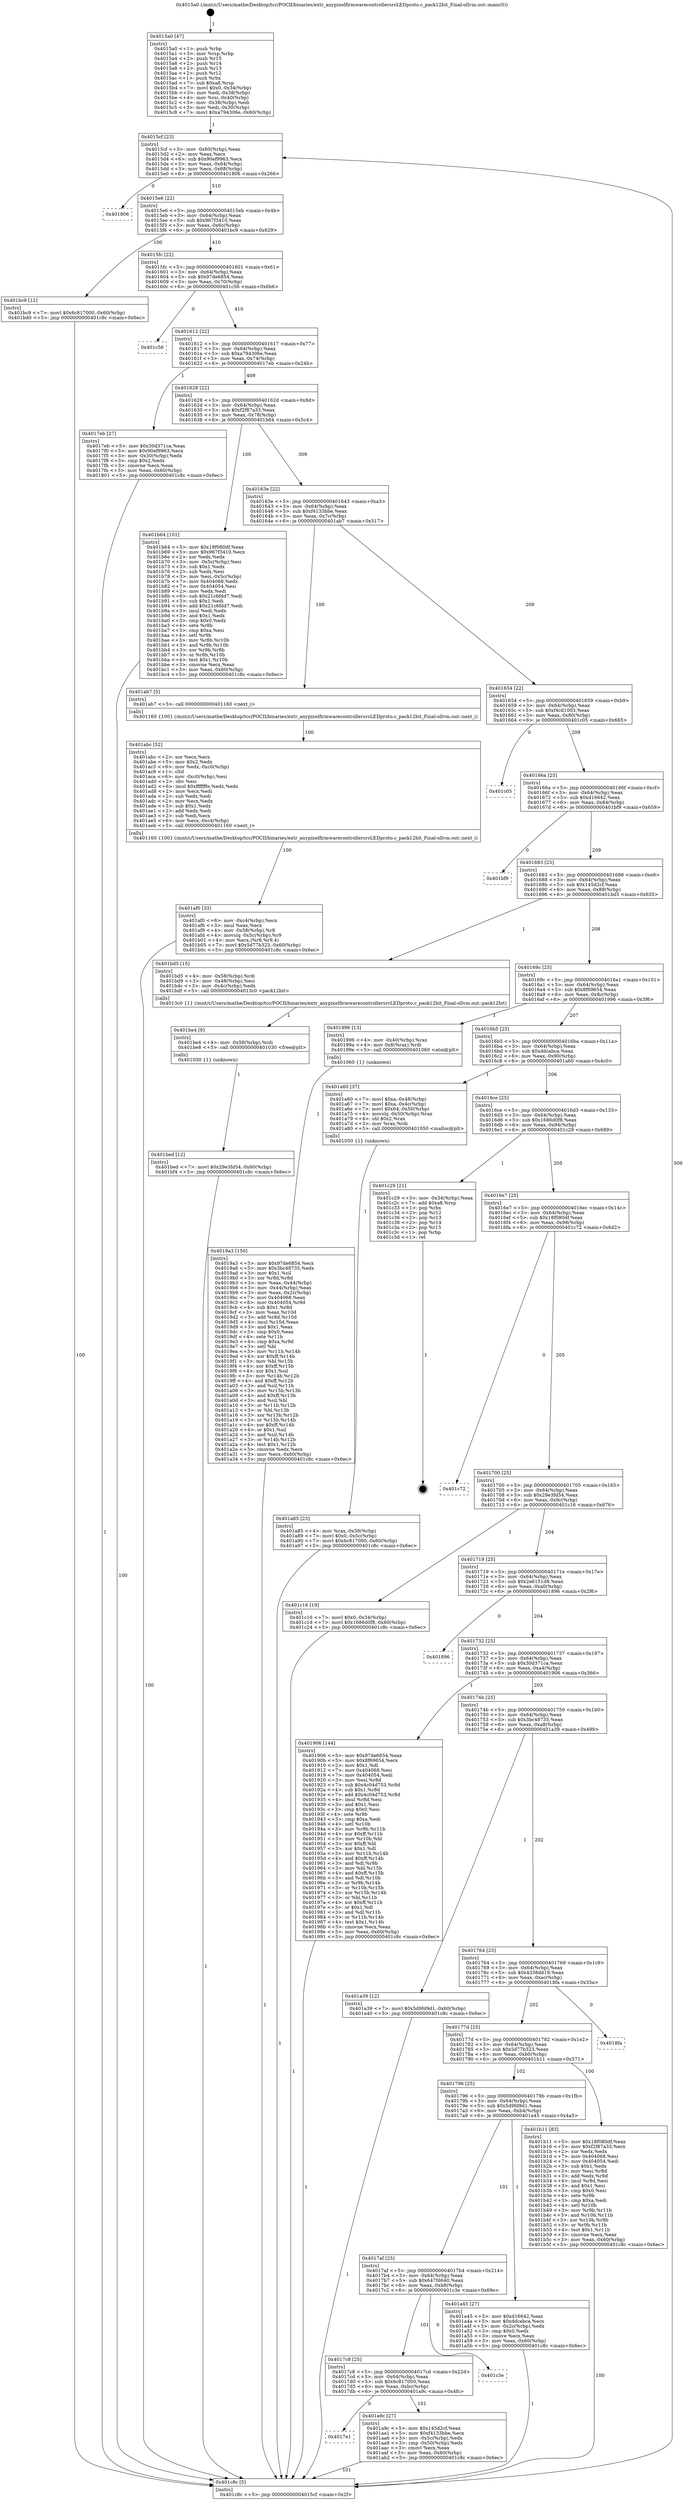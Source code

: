 digraph "0x4015a0" {
  label = "0x4015a0 (/mnt/c/Users/mathe/Desktop/tcc/POCII/binaries/extr_anypixelfirmwarecontrollersrcLEDproto.c_pack12bit_Final-ollvm.out::main(0))"
  labelloc = "t"
  node[shape=record]

  Entry [label="",width=0.3,height=0.3,shape=circle,fillcolor=black,style=filled]
  "0x4015cf" [label="{
     0x4015cf [23]\l
     | [instrs]\l
     &nbsp;&nbsp;0x4015cf \<+3\>: mov -0x60(%rbp),%eax\l
     &nbsp;&nbsp;0x4015d2 \<+2\>: mov %eax,%ecx\l
     &nbsp;&nbsp;0x4015d4 \<+6\>: sub $0x90ef9963,%ecx\l
     &nbsp;&nbsp;0x4015da \<+3\>: mov %eax,-0x64(%rbp)\l
     &nbsp;&nbsp;0x4015dd \<+3\>: mov %ecx,-0x68(%rbp)\l
     &nbsp;&nbsp;0x4015e0 \<+6\>: je 0000000000401806 \<main+0x266\>\l
  }"]
  "0x401806" [label="{
     0x401806\l
  }", style=dashed]
  "0x4015e6" [label="{
     0x4015e6 [22]\l
     | [instrs]\l
     &nbsp;&nbsp;0x4015e6 \<+5\>: jmp 00000000004015eb \<main+0x4b\>\l
     &nbsp;&nbsp;0x4015eb \<+3\>: mov -0x64(%rbp),%eax\l
     &nbsp;&nbsp;0x4015ee \<+5\>: sub $0x967f3410,%eax\l
     &nbsp;&nbsp;0x4015f3 \<+3\>: mov %eax,-0x6c(%rbp)\l
     &nbsp;&nbsp;0x4015f6 \<+6\>: je 0000000000401bc9 \<main+0x629\>\l
  }"]
  Exit [label="",width=0.3,height=0.3,shape=circle,fillcolor=black,style=filled,peripheries=2]
  "0x401bc9" [label="{
     0x401bc9 [12]\l
     | [instrs]\l
     &nbsp;&nbsp;0x401bc9 \<+7\>: movl $0x6c817000,-0x60(%rbp)\l
     &nbsp;&nbsp;0x401bd0 \<+5\>: jmp 0000000000401c8c \<main+0x6ec\>\l
  }"]
  "0x4015fc" [label="{
     0x4015fc [22]\l
     | [instrs]\l
     &nbsp;&nbsp;0x4015fc \<+5\>: jmp 0000000000401601 \<main+0x61\>\l
     &nbsp;&nbsp;0x401601 \<+3\>: mov -0x64(%rbp),%eax\l
     &nbsp;&nbsp;0x401604 \<+5\>: sub $0x97de6854,%eax\l
     &nbsp;&nbsp;0x401609 \<+3\>: mov %eax,-0x70(%rbp)\l
     &nbsp;&nbsp;0x40160c \<+6\>: je 0000000000401c56 \<main+0x6b6\>\l
  }"]
  "0x401bed" [label="{
     0x401bed [12]\l
     | [instrs]\l
     &nbsp;&nbsp;0x401bed \<+7\>: movl $0x29e3fd54,-0x60(%rbp)\l
     &nbsp;&nbsp;0x401bf4 \<+5\>: jmp 0000000000401c8c \<main+0x6ec\>\l
  }"]
  "0x401c56" [label="{
     0x401c56\l
  }", style=dashed]
  "0x401612" [label="{
     0x401612 [22]\l
     | [instrs]\l
     &nbsp;&nbsp;0x401612 \<+5\>: jmp 0000000000401617 \<main+0x77\>\l
     &nbsp;&nbsp;0x401617 \<+3\>: mov -0x64(%rbp),%eax\l
     &nbsp;&nbsp;0x40161a \<+5\>: sub $0xa794306e,%eax\l
     &nbsp;&nbsp;0x40161f \<+3\>: mov %eax,-0x74(%rbp)\l
     &nbsp;&nbsp;0x401622 \<+6\>: je 00000000004017eb \<main+0x24b\>\l
  }"]
  "0x401be4" [label="{
     0x401be4 [9]\l
     | [instrs]\l
     &nbsp;&nbsp;0x401be4 \<+4\>: mov -0x58(%rbp),%rdi\l
     &nbsp;&nbsp;0x401be8 \<+5\>: call 0000000000401030 \<free@plt\>\l
     | [calls]\l
     &nbsp;&nbsp;0x401030 \{1\} (unknown)\l
  }"]
  "0x4017eb" [label="{
     0x4017eb [27]\l
     | [instrs]\l
     &nbsp;&nbsp;0x4017eb \<+5\>: mov $0x30d371ca,%eax\l
     &nbsp;&nbsp;0x4017f0 \<+5\>: mov $0x90ef9963,%ecx\l
     &nbsp;&nbsp;0x4017f5 \<+3\>: mov -0x30(%rbp),%edx\l
     &nbsp;&nbsp;0x4017f8 \<+3\>: cmp $0x2,%edx\l
     &nbsp;&nbsp;0x4017fb \<+3\>: cmovne %ecx,%eax\l
     &nbsp;&nbsp;0x4017fe \<+3\>: mov %eax,-0x60(%rbp)\l
     &nbsp;&nbsp;0x401801 \<+5\>: jmp 0000000000401c8c \<main+0x6ec\>\l
  }"]
  "0x401628" [label="{
     0x401628 [22]\l
     | [instrs]\l
     &nbsp;&nbsp;0x401628 \<+5\>: jmp 000000000040162d \<main+0x8d\>\l
     &nbsp;&nbsp;0x40162d \<+3\>: mov -0x64(%rbp),%eax\l
     &nbsp;&nbsp;0x401630 \<+5\>: sub $0xf2f87a33,%eax\l
     &nbsp;&nbsp;0x401635 \<+3\>: mov %eax,-0x78(%rbp)\l
     &nbsp;&nbsp;0x401638 \<+6\>: je 0000000000401b64 \<main+0x5c4\>\l
  }"]
  "0x401c8c" [label="{
     0x401c8c [5]\l
     | [instrs]\l
     &nbsp;&nbsp;0x401c8c \<+5\>: jmp 00000000004015cf \<main+0x2f\>\l
  }"]
  "0x4015a0" [label="{
     0x4015a0 [47]\l
     | [instrs]\l
     &nbsp;&nbsp;0x4015a0 \<+1\>: push %rbp\l
     &nbsp;&nbsp;0x4015a1 \<+3\>: mov %rsp,%rbp\l
     &nbsp;&nbsp;0x4015a4 \<+2\>: push %r15\l
     &nbsp;&nbsp;0x4015a6 \<+2\>: push %r14\l
     &nbsp;&nbsp;0x4015a8 \<+2\>: push %r13\l
     &nbsp;&nbsp;0x4015aa \<+2\>: push %r12\l
     &nbsp;&nbsp;0x4015ac \<+1\>: push %rbx\l
     &nbsp;&nbsp;0x4015ad \<+7\>: sub $0xa8,%rsp\l
     &nbsp;&nbsp;0x4015b4 \<+7\>: movl $0x0,-0x34(%rbp)\l
     &nbsp;&nbsp;0x4015bb \<+3\>: mov %edi,-0x38(%rbp)\l
     &nbsp;&nbsp;0x4015be \<+4\>: mov %rsi,-0x40(%rbp)\l
     &nbsp;&nbsp;0x4015c2 \<+3\>: mov -0x38(%rbp),%edi\l
     &nbsp;&nbsp;0x4015c5 \<+3\>: mov %edi,-0x30(%rbp)\l
     &nbsp;&nbsp;0x4015c8 \<+7\>: movl $0xa794306e,-0x60(%rbp)\l
  }"]
  "0x401af0" [label="{
     0x401af0 [33]\l
     | [instrs]\l
     &nbsp;&nbsp;0x401af0 \<+6\>: mov -0xc4(%rbp),%ecx\l
     &nbsp;&nbsp;0x401af6 \<+3\>: imul %eax,%ecx\l
     &nbsp;&nbsp;0x401af9 \<+4\>: mov -0x58(%rbp),%r8\l
     &nbsp;&nbsp;0x401afd \<+4\>: movslq -0x5c(%rbp),%r9\l
     &nbsp;&nbsp;0x401b01 \<+4\>: mov %ecx,(%r8,%r9,4)\l
     &nbsp;&nbsp;0x401b05 \<+7\>: movl $0x5d77b323,-0x60(%rbp)\l
     &nbsp;&nbsp;0x401b0c \<+5\>: jmp 0000000000401c8c \<main+0x6ec\>\l
  }"]
  "0x401b64" [label="{
     0x401b64 [101]\l
     | [instrs]\l
     &nbsp;&nbsp;0x401b64 \<+5\>: mov $0x18f080df,%eax\l
     &nbsp;&nbsp;0x401b69 \<+5\>: mov $0x967f3410,%ecx\l
     &nbsp;&nbsp;0x401b6e \<+2\>: xor %edx,%edx\l
     &nbsp;&nbsp;0x401b70 \<+3\>: mov -0x5c(%rbp),%esi\l
     &nbsp;&nbsp;0x401b73 \<+3\>: sub $0x1,%edx\l
     &nbsp;&nbsp;0x401b76 \<+2\>: sub %edx,%esi\l
     &nbsp;&nbsp;0x401b78 \<+3\>: mov %esi,-0x5c(%rbp)\l
     &nbsp;&nbsp;0x401b7b \<+7\>: mov 0x404068,%edx\l
     &nbsp;&nbsp;0x401b82 \<+7\>: mov 0x404054,%esi\l
     &nbsp;&nbsp;0x401b89 \<+2\>: mov %edx,%edi\l
     &nbsp;&nbsp;0x401b8b \<+6\>: sub $0x21c6fdd7,%edi\l
     &nbsp;&nbsp;0x401b91 \<+3\>: sub $0x1,%edi\l
     &nbsp;&nbsp;0x401b94 \<+6\>: add $0x21c6fdd7,%edi\l
     &nbsp;&nbsp;0x401b9a \<+3\>: imul %edi,%edx\l
     &nbsp;&nbsp;0x401b9d \<+3\>: and $0x1,%edx\l
     &nbsp;&nbsp;0x401ba0 \<+3\>: cmp $0x0,%edx\l
     &nbsp;&nbsp;0x401ba3 \<+4\>: sete %r8b\l
     &nbsp;&nbsp;0x401ba7 \<+3\>: cmp $0xa,%esi\l
     &nbsp;&nbsp;0x401baa \<+4\>: setl %r9b\l
     &nbsp;&nbsp;0x401bae \<+3\>: mov %r8b,%r10b\l
     &nbsp;&nbsp;0x401bb1 \<+3\>: and %r9b,%r10b\l
     &nbsp;&nbsp;0x401bb4 \<+3\>: xor %r9b,%r8b\l
     &nbsp;&nbsp;0x401bb7 \<+3\>: or %r8b,%r10b\l
     &nbsp;&nbsp;0x401bba \<+4\>: test $0x1,%r10b\l
     &nbsp;&nbsp;0x401bbe \<+3\>: cmovne %ecx,%eax\l
     &nbsp;&nbsp;0x401bc1 \<+3\>: mov %eax,-0x60(%rbp)\l
     &nbsp;&nbsp;0x401bc4 \<+5\>: jmp 0000000000401c8c \<main+0x6ec\>\l
  }"]
  "0x40163e" [label="{
     0x40163e [22]\l
     | [instrs]\l
     &nbsp;&nbsp;0x40163e \<+5\>: jmp 0000000000401643 \<main+0xa3\>\l
     &nbsp;&nbsp;0x401643 \<+3\>: mov -0x64(%rbp),%eax\l
     &nbsp;&nbsp;0x401646 \<+5\>: sub $0xf4133bbe,%eax\l
     &nbsp;&nbsp;0x40164b \<+3\>: mov %eax,-0x7c(%rbp)\l
     &nbsp;&nbsp;0x40164e \<+6\>: je 0000000000401ab7 \<main+0x517\>\l
  }"]
  "0x401abc" [label="{
     0x401abc [52]\l
     | [instrs]\l
     &nbsp;&nbsp;0x401abc \<+2\>: xor %ecx,%ecx\l
     &nbsp;&nbsp;0x401abe \<+5\>: mov $0x2,%edx\l
     &nbsp;&nbsp;0x401ac3 \<+6\>: mov %edx,-0xc0(%rbp)\l
     &nbsp;&nbsp;0x401ac9 \<+1\>: cltd\l
     &nbsp;&nbsp;0x401aca \<+6\>: mov -0xc0(%rbp),%esi\l
     &nbsp;&nbsp;0x401ad0 \<+2\>: idiv %esi\l
     &nbsp;&nbsp;0x401ad2 \<+6\>: imul $0xfffffffe,%edx,%edx\l
     &nbsp;&nbsp;0x401ad8 \<+2\>: mov %ecx,%edi\l
     &nbsp;&nbsp;0x401ada \<+2\>: sub %edx,%edi\l
     &nbsp;&nbsp;0x401adc \<+2\>: mov %ecx,%edx\l
     &nbsp;&nbsp;0x401ade \<+3\>: sub $0x1,%edx\l
     &nbsp;&nbsp;0x401ae1 \<+2\>: add %edx,%edi\l
     &nbsp;&nbsp;0x401ae3 \<+2\>: sub %edi,%ecx\l
     &nbsp;&nbsp;0x401ae5 \<+6\>: mov %ecx,-0xc4(%rbp)\l
     &nbsp;&nbsp;0x401aeb \<+5\>: call 0000000000401160 \<next_i\>\l
     | [calls]\l
     &nbsp;&nbsp;0x401160 \{100\} (/mnt/c/Users/mathe/Desktop/tcc/POCII/binaries/extr_anypixelfirmwarecontrollersrcLEDproto.c_pack12bit_Final-ollvm.out::next_i)\l
  }"]
  "0x401ab7" [label="{
     0x401ab7 [5]\l
     | [instrs]\l
     &nbsp;&nbsp;0x401ab7 \<+5\>: call 0000000000401160 \<next_i\>\l
     | [calls]\l
     &nbsp;&nbsp;0x401160 \{100\} (/mnt/c/Users/mathe/Desktop/tcc/POCII/binaries/extr_anypixelfirmwarecontrollersrcLEDproto.c_pack12bit_Final-ollvm.out::next_i)\l
  }"]
  "0x401654" [label="{
     0x401654 [22]\l
     | [instrs]\l
     &nbsp;&nbsp;0x401654 \<+5\>: jmp 0000000000401659 \<main+0xb9\>\l
     &nbsp;&nbsp;0x401659 \<+3\>: mov -0x64(%rbp),%eax\l
     &nbsp;&nbsp;0x40165c \<+5\>: sub $0xf4cd1003,%eax\l
     &nbsp;&nbsp;0x401661 \<+3\>: mov %eax,-0x80(%rbp)\l
     &nbsp;&nbsp;0x401664 \<+6\>: je 0000000000401c05 \<main+0x665\>\l
  }"]
  "0x4017e1" [label="{
     0x4017e1\l
  }", style=dashed]
  "0x401c05" [label="{
     0x401c05\l
  }", style=dashed]
  "0x40166a" [label="{
     0x40166a [25]\l
     | [instrs]\l
     &nbsp;&nbsp;0x40166a \<+5\>: jmp 000000000040166f \<main+0xcf\>\l
     &nbsp;&nbsp;0x40166f \<+3\>: mov -0x64(%rbp),%eax\l
     &nbsp;&nbsp;0x401672 \<+5\>: sub $0xd16642,%eax\l
     &nbsp;&nbsp;0x401677 \<+6\>: mov %eax,-0x84(%rbp)\l
     &nbsp;&nbsp;0x40167d \<+6\>: je 0000000000401bf9 \<main+0x659\>\l
  }"]
  "0x401a9c" [label="{
     0x401a9c [27]\l
     | [instrs]\l
     &nbsp;&nbsp;0x401a9c \<+5\>: mov $0x145d2cf,%eax\l
     &nbsp;&nbsp;0x401aa1 \<+5\>: mov $0xf4133bbe,%ecx\l
     &nbsp;&nbsp;0x401aa6 \<+3\>: mov -0x5c(%rbp),%edx\l
     &nbsp;&nbsp;0x401aa9 \<+3\>: cmp -0x50(%rbp),%edx\l
     &nbsp;&nbsp;0x401aac \<+3\>: cmovl %ecx,%eax\l
     &nbsp;&nbsp;0x401aaf \<+3\>: mov %eax,-0x60(%rbp)\l
     &nbsp;&nbsp;0x401ab2 \<+5\>: jmp 0000000000401c8c \<main+0x6ec\>\l
  }"]
  "0x401bf9" [label="{
     0x401bf9\l
  }", style=dashed]
  "0x401683" [label="{
     0x401683 [25]\l
     | [instrs]\l
     &nbsp;&nbsp;0x401683 \<+5\>: jmp 0000000000401688 \<main+0xe8\>\l
     &nbsp;&nbsp;0x401688 \<+3\>: mov -0x64(%rbp),%eax\l
     &nbsp;&nbsp;0x40168b \<+5\>: sub $0x145d2cf,%eax\l
     &nbsp;&nbsp;0x401690 \<+6\>: mov %eax,-0x88(%rbp)\l
     &nbsp;&nbsp;0x401696 \<+6\>: je 0000000000401bd5 \<main+0x635\>\l
  }"]
  "0x4017c8" [label="{
     0x4017c8 [25]\l
     | [instrs]\l
     &nbsp;&nbsp;0x4017c8 \<+5\>: jmp 00000000004017cd \<main+0x22d\>\l
     &nbsp;&nbsp;0x4017cd \<+3\>: mov -0x64(%rbp),%eax\l
     &nbsp;&nbsp;0x4017d0 \<+5\>: sub $0x6c817000,%eax\l
     &nbsp;&nbsp;0x4017d5 \<+6\>: mov %eax,-0xbc(%rbp)\l
     &nbsp;&nbsp;0x4017db \<+6\>: je 0000000000401a9c \<main+0x4fc\>\l
  }"]
  "0x401bd5" [label="{
     0x401bd5 [15]\l
     | [instrs]\l
     &nbsp;&nbsp;0x401bd5 \<+4\>: mov -0x58(%rbp),%rdi\l
     &nbsp;&nbsp;0x401bd9 \<+3\>: mov -0x48(%rbp),%esi\l
     &nbsp;&nbsp;0x401bdc \<+3\>: mov -0x4c(%rbp),%edx\l
     &nbsp;&nbsp;0x401bdf \<+5\>: call 00000000004013c0 \<pack12bit\>\l
     | [calls]\l
     &nbsp;&nbsp;0x4013c0 \{1\} (/mnt/c/Users/mathe/Desktop/tcc/POCII/binaries/extr_anypixelfirmwarecontrollersrcLEDproto.c_pack12bit_Final-ollvm.out::pack12bit)\l
  }"]
  "0x40169c" [label="{
     0x40169c [25]\l
     | [instrs]\l
     &nbsp;&nbsp;0x40169c \<+5\>: jmp 00000000004016a1 \<main+0x101\>\l
     &nbsp;&nbsp;0x4016a1 \<+3\>: mov -0x64(%rbp),%eax\l
     &nbsp;&nbsp;0x4016a4 \<+5\>: sub $0x8f69654,%eax\l
     &nbsp;&nbsp;0x4016a9 \<+6\>: mov %eax,-0x8c(%rbp)\l
     &nbsp;&nbsp;0x4016af \<+6\>: je 0000000000401996 \<main+0x3f6\>\l
  }"]
  "0x401c3e" [label="{
     0x401c3e\l
  }", style=dashed]
  "0x401996" [label="{
     0x401996 [13]\l
     | [instrs]\l
     &nbsp;&nbsp;0x401996 \<+4\>: mov -0x40(%rbp),%rax\l
     &nbsp;&nbsp;0x40199a \<+4\>: mov 0x8(%rax),%rdi\l
     &nbsp;&nbsp;0x40199e \<+5\>: call 0000000000401060 \<atoi@plt\>\l
     | [calls]\l
     &nbsp;&nbsp;0x401060 \{1\} (unknown)\l
  }"]
  "0x4016b5" [label="{
     0x4016b5 [25]\l
     | [instrs]\l
     &nbsp;&nbsp;0x4016b5 \<+5\>: jmp 00000000004016ba \<main+0x11a\>\l
     &nbsp;&nbsp;0x4016ba \<+3\>: mov -0x64(%rbp),%eax\l
     &nbsp;&nbsp;0x4016bd \<+5\>: sub $0xddcabca,%eax\l
     &nbsp;&nbsp;0x4016c2 \<+6\>: mov %eax,-0x90(%rbp)\l
     &nbsp;&nbsp;0x4016c8 \<+6\>: je 0000000000401a60 \<main+0x4c0\>\l
  }"]
  "0x401a85" [label="{
     0x401a85 [23]\l
     | [instrs]\l
     &nbsp;&nbsp;0x401a85 \<+4\>: mov %rax,-0x58(%rbp)\l
     &nbsp;&nbsp;0x401a89 \<+7\>: movl $0x0,-0x5c(%rbp)\l
     &nbsp;&nbsp;0x401a90 \<+7\>: movl $0x6c817000,-0x60(%rbp)\l
     &nbsp;&nbsp;0x401a97 \<+5\>: jmp 0000000000401c8c \<main+0x6ec\>\l
  }"]
  "0x401a60" [label="{
     0x401a60 [37]\l
     | [instrs]\l
     &nbsp;&nbsp;0x401a60 \<+7\>: movl $0xa,-0x48(%rbp)\l
     &nbsp;&nbsp;0x401a67 \<+7\>: movl $0xa,-0x4c(%rbp)\l
     &nbsp;&nbsp;0x401a6e \<+7\>: movl $0x64,-0x50(%rbp)\l
     &nbsp;&nbsp;0x401a75 \<+4\>: movslq -0x50(%rbp),%rax\l
     &nbsp;&nbsp;0x401a79 \<+4\>: shl $0x2,%rax\l
     &nbsp;&nbsp;0x401a7d \<+3\>: mov %rax,%rdi\l
     &nbsp;&nbsp;0x401a80 \<+5\>: call 0000000000401050 \<malloc@plt\>\l
     | [calls]\l
     &nbsp;&nbsp;0x401050 \{1\} (unknown)\l
  }"]
  "0x4016ce" [label="{
     0x4016ce [25]\l
     | [instrs]\l
     &nbsp;&nbsp;0x4016ce \<+5\>: jmp 00000000004016d3 \<main+0x133\>\l
     &nbsp;&nbsp;0x4016d3 \<+3\>: mov -0x64(%rbp),%eax\l
     &nbsp;&nbsp;0x4016d6 \<+5\>: sub $0x1686d0f8,%eax\l
     &nbsp;&nbsp;0x4016db \<+6\>: mov %eax,-0x94(%rbp)\l
     &nbsp;&nbsp;0x4016e1 \<+6\>: je 0000000000401c29 \<main+0x689\>\l
  }"]
  "0x4017af" [label="{
     0x4017af [25]\l
     | [instrs]\l
     &nbsp;&nbsp;0x4017af \<+5\>: jmp 00000000004017b4 \<main+0x214\>\l
     &nbsp;&nbsp;0x4017b4 \<+3\>: mov -0x64(%rbp),%eax\l
     &nbsp;&nbsp;0x4017b7 \<+5\>: sub $0x647fd640,%eax\l
     &nbsp;&nbsp;0x4017bc \<+6\>: mov %eax,-0xb8(%rbp)\l
     &nbsp;&nbsp;0x4017c2 \<+6\>: je 0000000000401c3e \<main+0x69e\>\l
  }"]
  "0x401c29" [label="{
     0x401c29 [21]\l
     | [instrs]\l
     &nbsp;&nbsp;0x401c29 \<+3\>: mov -0x34(%rbp),%eax\l
     &nbsp;&nbsp;0x401c2c \<+7\>: add $0xa8,%rsp\l
     &nbsp;&nbsp;0x401c33 \<+1\>: pop %rbx\l
     &nbsp;&nbsp;0x401c34 \<+2\>: pop %r12\l
     &nbsp;&nbsp;0x401c36 \<+2\>: pop %r13\l
     &nbsp;&nbsp;0x401c38 \<+2\>: pop %r14\l
     &nbsp;&nbsp;0x401c3a \<+2\>: pop %r15\l
     &nbsp;&nbsp;0x401c3c \<+1\>: pop %rbp\l
     &nbsp;&nbsp;0x401c3d \<+1\>: ret\l
  }"]
  "0x4016e7" [label="{
     0x4016e7 [25]\l
     | [instrs]\l
     &nbsp;&nbsp;0x4016e7 \<+5\>: jmp 00000000004016ec \<main+0x14c\>\l
     &nbsp;&nbsp;0x4016ec \<+3\>: mov -0x64(%rbp),%eax\l
     &nbsp;&nbsp;0x4016ef \<+5\>: sub $0x18f080df,%eax\l
     &nbsp;&nbsp;0x4016f4 \<+6\>: mov %eax,-0x98(%rbp)\l
     &nbsp;&nbsp;0x4016fa \<+6\>: je 0000000000401c72 \<main+0x6d2\>\l
  }"]
  "0x401a45" [label="{
     0x401a45 [27]\l
     | [instrs]\l
     &nbsp;&nbsp;0x401a45 \<+5\>: mov $0xd16642,%eax\l
     &nbsp;&nbsp;0x401a4a \<+5\>: mov $0xddcabca,%ecx\l
     &nbsp;&nbsp;0x401a4f \<+3\>: mov -0x2c(%rbp),%edx\l
     &nbsp;&nbsp;0x401a52 \<+3\>: cmp $0x0,%edx\l
     &nbsp;&nbsp;0x401a55 \<+3\>: cmove %ecx,%eax\l
     &nbsp;&nbsp;0x401a58 \<+3\>: mov %eax,-0x60(%rbp)\l
     &nbsp;&nbsp;0x401a5b \<+5\>: jmp 0000000000401c8c \<main+0x6ec\>\l
  }"]
  "0x401c72" [label="{
     0x401c72\l
  }", style=dashed]
  "0x401700" [label="{
     0x401700 [25]\l
     | [instrs]\l
     &nbsp;&nbsp;0x401700 \<+5\>: jmp 0000000000401705 \<main+0x165\>\l
     &nbsp;&nbsp;0x401705 \<+3\>: mov -0x64(%rbp),%eax\l
     &nbsp;&nbsp;0x401708 \<+5\>: sub $0x29e3fd54,%eax\l
     &nbsp;&nbsp;0x40170d \<+6\>: mov %eax,-0x9c(%rbp)\l
     &nbsp;&nbsp;0x401713 \<+6\>: je 0000000000401c16 \<main+0x676\>\l
  }"]
  "0x401796" [label="{
     0x401796 [25]\l
     | [instrs]\l
     &nbsp;&nbsp;0x401796 \<+5\>: jmp 000000000040179b \<main+0x1fb\>\l
     &nbsp;&nbsp;0x40179b \<+3\>: mov -0x64(%rbp),%eax\l
     &nbsp;&nbsp;0x40179e \<+5\>: sub $0x5d9fd9d1,%eax\l
     &nbsp;&nbsp;0x4017a3 \<+6\>: mov %eax,-0xb4(%rbp)\l
     &nbsp;&nbsp;0x4017a9 \<+6\>: je 0000000000401a45 \<main+0x4a5\>\l
  }"]
  "0x401c16" [label="{
     0x401c16 [19]\l
     | [instrs]\l
     &nbsp;&nbsp;0x401c16 \<+7\>: movl $0x0,-0x34(%rbp)\l
     &nbsp;&nbsp;0x401c1d \<+7\>: movl $0x1686d0f8,-0x60(%rbp)\l
     &nbsp;&nbsp;0x401c24 \<+5\>: jmp 0000000000401c8c \<main+0x6ec\>\l
  }"]
  "0x401719" [label="{
     0x401719 [25]\l
     | [instrs]\l
     &nbsp;&nbsp;0x401719 \<+5\>: jmp 000000000040171e \<main+0x17e\>\l
     &nbsp;&nbsp;0x40171e \<+3\>: mov -0x64(%rbp),%eax\l
     &nbsp;&nbsp;0x401721 \<+5\>: sub $0x2e6151d8,%eax\l
     &nbsp;&nbsp;0x401726 \<+6\>: mov %eax,-0xa0(%rbp)\l
     &nbsp;&nbsp;0x40172c \<+6\>: je 0000000000401896 \<main+0x2f6\>\l
  }"]
  "0x401b11" [label="{
     0x401b11 [83]\l
     | [instrs]\l
     &nbsp;&nbsp;0x401b11 \<+5\>: mov $0x18f080df,%eax\l
     &nbsp;&nbsp;0x401b16 \<+5\>: mov $0xf2f87a33,%ecx\l
     &nbsp;&nbsp;0x401b1b \<+2\>: xor %edx,%edx\l
     &nbsp;&nbsp;0x401b1d \<+7\>: mov 0x404068,%esi\l
     &nbsp;&nbsp;0x401b24 \<+7\>: mov 0x404054,%edi\l
     &nbsp;&nbsp;0x401b2b \<+3\>: sub $0x1,%edx\l
     &nbsp;&nbsp;0x401b2e \<+3\>: mov %esi,%r8d\l
     &nbsp;&nbsp;0x401b31 \<+3\>: add %edx,%r8d\l
     &nbsp;&nbsp;0x401b34 \<+4\>: imul %r8d,%esi\l
     &nbsp;&nbsp;0x401b38 \<+3\>: and $0x1,%esi\l
     &nbsp;&nbsp;0x401b3b \<+3\>: cmp $0x0,%esi\l
     &nbsp;&nbsp;0x401b3e \<+4\>: sete %r9b\l
     &nbsp;&nbsp;0x401b42 \<+3\>: cmp $0xa,%edi\l
     &nbsp;&nbsp;0x401b45 \<+4\>: setl %r10b\l
     &nbsp;&nbsp;0x401b49 \<+3\>: mov %r9b,%r11b\l
     &nbsp;&nbsp;0x401b4c \<+3\>: and %r10b,%r11b\l
     &nbsp;&nbsp;0x401b4f \<+3\>: xor %r10b,%r9b\l
     &nbsp;&nbsp;0x401b52 \<+3\>: or %r9b,%r11b\l
     &nbsp;&nbsp;0x401b55 \<+4\>: test $0x1,%r11b\l
     &nbsp;&nbsp;0x401b59 \<+3\>: cmovne %ecx,%eax\l
     &nbsp;&nbsp;0x401b5c \<+3\>: mov %eax,-0x60(%rbp)\l
     &nbsp;&nbsp;0x401b5f \<+5\>: jmp 0000000000401c8c \<main+0x6ec\>\l
  }"]
  "0x401896" [label="{
     0x401896\l
  }", style=dashed]
  "0x401732" [label="{
     0x401732 [25]\l
     | [instrs]\l
     &nbsp;&nbsp;0x401732 \<+5\>: jmp 0000000000401737 \<main+0x197\>\l
     &nbsp;&nbsp;0x401737 \<+3\>: mov -0x64(%rbp),%eax\l
     &nbsp;&nbsp;0x40173a \<+5\>: sub $0x30d371ca,%eax\l
     &nbsp;&nbsp;0x40173f \<+6\>: mov %eax,-0xa4(%rbp)\l
     &nbsp;&nbsp;0x401745 \<+6\>: je 0000000000401906 \<main+0x366\>\l
  }"]
  "0x40177d" [label="{
     0x40177d [25]\l
     | [instrs]\l
     &nbsp;&nbsp;0x40177d \<+5\>: jmp 0000000000401782 \<main+0x1e2\>\l
     &nbsp;&nbsp;0x401782 \<+3\>: mov -0x64(%rbp),%eax\l
     &nbsp;&nbsp;0x401785 \<+5\>: sub $0x5d77b323,%eax\l
     &nbsp;&nbsp;0x40178a \<+6\>: mov %eax,-0xb0(%rbp)\l
     &nbsp;&nbsp;0x401790 \<+6\>: je 0000000000401b11 \<main+0x571\>\l
  }"]
  "0x401906" [label="{
     0x401906 [144]\l
     | [instrs]\l
     &nbsp;&nbsp;0x401906 \<+5\>: mov $0x97de6854,%eax\l
     &nbsp;&nbsp;0x40190b \<+5\>: mov $0x8f69654,%ecx\l
     &nbsp;&nbsp;0x401910 \<+2\>: mov $0x1,%dl\l
     &nbsp;&nbsp;0x401912 \<+7\>: mov 0x404068,%esi\l
     &nbsp;&nbsp;0x401919 \<+7\>: mov 0x404054,%edi\l
     &nbsp;&nbsp;0x401920 \<+3\>: mov %esi,%r8d\l
     &nbsp;&nbsp;0x401923 \<+7\>: sub $0x4c04d753,%r8d\l
     &nbsp;&nbsp;0x40192a \<+4\>: sub $0x1,%r8d\l
     &nbsp;&nbsp;0x40192e \<+7\>: add $0x4c04d753,%r8d\l
     &nbsp;&nbsp;0x401935 \<+4\>: imul %r8d,%esi\l
     &nbsp;&nbsp;0x401939 \<+3\>: and $0x1,%esi\l
     &nbsp;&nbsp;0x40193c \<+3\>: cmp $0x0,%esi\l
     &nbsp;&nbsp;0x40193f \<+4\>: sete %r9b\l
     &nbsp;&nbsp;0x401943 \<+3\>: cmp $0xa,%edi\l
     &nbsp;&nbsp;0x401946 \<+4\>: setl %r10b\l
     &nbsp;&nbsp;0x40194a \<+3\>: mov %r9b,%r11b\l
     &nbsp;&nbsp;0x40194d \<+4\>: xor $0xff,%r11b\l
     &nbsp;&nbsp;0x401951 \<+3\>: mov %r10b,%bl\l
     &nbsp;&nbsp;0x401954 \<+3\>: xor $0xff,%bl\l
     &nbsp;&nbsp;0x401957 \<+3\>: xor $0x1,%dl\l
     &nbsp;&nbsp;0x40195a \<+3\>: mov %r11b,%r14b\l
     &nbsp;&nbsp;0x40195d \<+4\>: and $0xff,%r14b\l
     &nbsp;&nbsp;0x401961 \<+3\>: and %dl,%r9b\l
     &nbsp;&nbsp;0x401964 \<+3\>: mov %bl,%r15b\l
     &nbsp;&nbsp;0x401967 \<+4\>: and $0xff,%r15b\l
     &nbsp;&nbsp;0x40196b \<+3\>: and %dl,%r10b\l
     &nbsp;&nbsp;0x40196e \<+3\>: or %r9b,%r14b\l
     &nbsp;&nbsp;0x401971 \<+3\>: or %r10b,%r15b\l
     &nbsp;&nbsp;0x401974 \<+3\>: xor %r15b,%r14b\l
     &nbsp;&nbsp;0x401977 \<+3\>: or %bl,%r11b\l
     &nbsp;&nbsp;0x40197a \<+4\>: xor $0xff,%r11b\l
     &nbsp;&nbsp;0x40197e \<+3\>: or $0x1,%dl\l
     &nbsp;&nbsp;0x401981 \<+3\>: and %dl,%r11b\l
     &nbsp;&nbsp;0x401984 \<+3\>: or %r11b,%r14b\l
     &nbsp;&nbsp;0x401987 \<+4\>: test $0x1,%r14b\l
     &nbsp;&nbsp;0x40198b \<+3\>: cmovne %ecx,%eax\l
     &nbsp;&nbsp;0x40198e \<+3\>: mov %eax,-0x60(%rbp)\l
     &nbsp;&nbsp;0x401991 \<+5\>: jmp 0000000000401c8c \<main+0x6ec\>\l
  }"]
  "0x40174b" [label="{
     0x40174b [25]\l
     | [instrs]\l
     &nbsp;&nbsp;0x40174b \<+5\>: jmp 0000000000401750 \<main+0x1b0\>\l
     &nbsp;&nbsp;0x401750 \<+3\>: mov -0x64(%rbp),%eax\l
     &nbsp;&nbsp;0x401753 \<+5\>: sub $0x3bc48735,%eax\l
     &nbsp;&nbsp;0x401758 \<+6\>: mov %eax,-0xa8(%rbp)\l
     &nbsp;&nbsp;0x40175e \<+6\>: je 0000000000401a39 \<main+0x499\>\l
  }"]
  "0x4019a3" [label="{
     0x4019a3 [150]\l
     | [instrs]\l
     &nbsp;&nbsp;0x4019a3 \<+5\>: mov $0x97de6854,%ecx\l
     &nbsp;&nbsp;0x4019a8 \<+5\>: mov $0x3bc48735,%edx\l
     &nbsp;&nbsp;0x4019ad \<+3\>: mov $0x1,%sil\l
     &nbsp;&nbsp;0x4019b0 \<+3\>: xor %r8d,%r8d\l
     &nbsp;&nbsp;0x4019b3 \<+3\>: mov %eax,-0x44(%rbp)\l
     &nbsp;&nbsp;0x4019b6 \<+3\>: mov -0x44(%rbp),%eax\l
     &nbsp;&nbsp;0x4019b9 \<+3\>: mov %eax,-0x2c(%rbp)\l
     &nbsp;&nbsp;0x4019bc \<+7\>: mov 0x404068,%eax\l
     &nbsp;&nbsp;0x4019c3 \<+8\>: mov 0x404054,%r9d\l
     &nbsp;&nbsp;0x4019cb \<+4\>: sub $0x1,%r8d\l
     &nbsp;&nbsp;0x4019cf \<+3\>: mov %eax,%r10d\l
     &nbsp;&nbsp;0x4019d2 \<+3\>: add %r8d,%r10d\l
     &nbsp;&nbsp;0x4019d5 \<+4\>: imul %r10d,%eax\l
     &nbsp;&nbsp;0x4019d9 \<+3\>: and $0x1,%eax\l
     &nbsp;&nbsp;0x4019dc \<+3\>: cmp $0x0,%eax\l
     &nbsp;&nbsp;0x4019df \<+4\>: sete %r11b\l
     &nbsp;&nbsp;0x4019e3 \<+4\>: cmp $0xa,%r9d\l
     &nbsp;&nbsp;0x4019e7 \<+3\>: setl %bl\l
     &nbsp;&nbsp;0x4019ea \<+3\>: mov %r11b,%r14b\l
     &nbsp;&nbsp;0x4019ed \<+4\>: xor $0xff,%r14b\l
     &nbsp;&nbsp;0x4019f1 \<+3\>: mov %bl,%r15b\l
     &nbsp;&nbsp;0x4019f4 \<+4\>: xor $0xff,%r15b\l
     &nbsp;&nbsp;0x4019f8 \<+4\>: xor $0x1,%sil\l
     &nbsp;&nbsp;0x4019fc \<+3\>: mov %r14b,%r12b\l
     &nbsp;&nbsp;0x4019ff \<+4\>: and $0xff,%r12b\l
     &nbsp;&nbsp;0x401a03 \<+3\>: and %sil,%r11b\l
     &nbsp;&nbsp;0x401a06 \<+3\>: mov %r15b,%r13b\l
     &nbsp;&nbsp;0x401a09 \<+4\>: and $0xff,%r13b\l
     &nbsp;&nbsp;0x401a0d \<+3\>: and %sil,%bl\l
     &nbsp;&nbsp;0x401a10 \<+3\>: or %r11b,%r12b\l
     &nbsp;&nbsp;0x401a13 \<+3\>: or %bl,%r13b\l
     &nbsp;&nbsp;0x401a16 \<+3\>: xor %r13b,%r12b\l
     &nbsp;&nbsp;0x401a19 \<+3\>: or %r15b,%r14b\l
     &nbsp;&nbsp;0x401a1c \<+4\>: xor $0xff,%r14b\l
     &nbsp;&nbsp;0x401a20 \<+4\>: or $0x1,%sil\l
     &nbsp;&nbsp;0x401a24 \<+3\>: and %sil,%r14b\l
     &nbsp;&nbsp;0x401a27 \<+3\>: or %r14b,%r12b\l
     &nbsp;&nbsp;0x401a2a \<+4\>: test $0x1,%r12b\l
     &nbsp;&nbsp;0x401a2e \<+3\>: cmovne %edx,%ecx\l
     &nbsp;&nbsp;0x401a31 \<+3\>: mov %ecx,-0x60(%rbp)\l
     &nbsp;&nbsp;0x401a34 \<+5\>: jmp 0000000000401c8c \<main+0x6ec\>\l
  }"]
  "0x4018fa" [label="{
     0x4018fa\l
  }", style=dashed]
  "0x401a39" [label="{
     0x401a39 [12]\l
     | [instrs]\l
     &nbsp;&nbsp;0x401a39 \<+7\>: movl $0x5d9fd9d1,-0x60(%rbp)\l
     &nbsp;&nbsp;0x401a40 \<+5\>: jmp 0000000000401c8c \<main+0x6ec\>\l
  }"]
  "0x401764" [label="{
     0x401764 [25]\l
     | [instrs]\l
     &nbsp;&nbsp;0x401764 \<+5\>: jmp 0000000000401769 \<main+0x1c9\>\l
     &nbsp;&nbsp;0x401769 \<+3\>: mov -0x64(%rbp),%eax\l
     &nbsp;&nbsp;0x40176c \<+5\>: sub $0x4338dd19,%eax\l
     &nbsp;&nbsp;0x401771 \<+6\>: mov %eax,-0xac(%rbp)\l
     &nbsp;&nbsp;0x401777 \<+6\>: je 00000000004018fa \<main+0x35a\>\l
  }"]
  Entry -> "0x4015a0" [label=" 1"]
  "0x4015cf" -> "0x401806" [label=" 0"]
  "0x4015cf" -> "0x4015e6" [label=" 510"]
  "0x401c29" -> Exit [label=" 1"]
  "0x4015e6" -> "0x401bc9" [label=" 100"]
  "0x4015e6" -> "0x4015fc" [label=" 410"]
  "0x401c16" -> "0x401c8c" [label=" 1"]
  "0x4015fc" -> "0x401c56" [label=" 0"]
  "0x4015fc" -> "0x401612" [label=" 410"]
  "0x401bed" -> "0x401c8c" [label=" 1"]
  "0x401612" -> "0x4017eb" [label=" 1"]
  "0x401612" -> "0x401628" [label=" 409"]
  "0x4017eb" -> "0x401c8c" [label=" 1"]
  "0x4015a0" -> "0x4015cf" [label=" 1"]
  "0x401c8c" -> "0x4015cf" [label=" 509"]
  "0x401be4" -> "0x401bed" [label=" 1"]
  "0x401628" -> "0x401b64" [label=" 100"]
  "0x401628" -> "0x40163e" [label=" 309"]
  "0x401bd5" -> "0x401be4" [label=" 1"]
  "0x40163e" -> "0x401ab7" [label=" 100"]
  "0x40163e" -> "0x401654" [label=" 209"]
  "0x401bc9" -> "0x401c8c" [label=" 100"]
  "0x401654" -> "0x401c05" [label=" 0"]
  "0x401654" -> "0x40166a" [label=" 209"]
  "0x401b64" -> "0x401c8c" [label=" 100"]
  "0x40166a" -> "0x401bf9" [label=" 0"]
  "0x40166a" -> "0x401683" [label=" 209"]
  "0x401b11" -> "0x401c8c" [label=" 100"]
  "0x401683" -> "0x401bd5" [label=" 1"]
  "0x401683" -> "0x40169c" [label=" 208"]
  "0x401abc" -> "0x401af0" [label=" 100"]
  "0x40169c" -> "0x401996" [label=" 1"]
  "0x40169c" -> "0x4016b5" [label=" 207"]
  "0x401ab7" -> "0x401abc" [label=" 100"]
  "0x4016b5" -> "0x401a60" [label=" 1"]
  "0x4016b5" -> "0x4016ce" [label=" 206"]
  "0x4017c8" -> "0x4017e1" [label=" 0"]
  "0x4016ce" -> "0x401c29" [label=" 1"]
  "0x4016ce" -> "0x4016e7" [label=" 205"]
  "0x4017c8" -> "0x401a9c" [label=" 101"]
  "0x4016e7" -> "0x401c72" [label=" 0"]
  "0x4016e7" -> "0x401700" [label=" 205"]
  "0x401af0" -> "0x401c8c" [label=" 100"]
  "0x401700" -> "0x401c16" [label=" 1"]
  "0x401700" -> "0x401719" [label=" 204"]
  "0x4017af" -> "0x401c3e" [label=" 0"]
  "0x401719" -> "0x401896" [label=" 0"]
  "0x401719" -> "0x401732" [label=" 204"]
  "0x401a9c" -> "0x401c8c" [label=" 101"]
  "0x401732" -> "0x401906" [label=" 1"]
  "0x401732" -> "0x40174b" [label=" 203"]
  "0x401906" -> "0x401c8c" [label=" 1"]
  "0x401996" -> "0x4019a3" [label=" 1"]
  "0x4019a3" -> "0x401c8c" [label=" 1"]
  "0x401a60" -> "0x401a85" [label=" 1"]
  "0x40174b" -> "0x401a39" [label=" 1"]
  "0x40174b" -> "0x401764" [label=" 202"]
  "0x401a39" -> "0x401c8c" [label=" 1"]
  "0x401a45" -> "0x401c8c" [label=" 1"]
  "0x401764" -> "0x4018fa" [label=" 0"]
  "0x401764" -> "0x40177d" [label=" 202"]
  "0x401a85" -> "0x401c8c" [label=" 1"]
  "0x40177d" -> "0x401b11" [label=" 100"]
  "0x40177d" -> "0x401796" [label=" 102"]
  "0x4017af" -> "0x4017c8" [label=" 101"]
  "0x401796" -> "0x401a45" [label=" 1"]
  "0x401796" -> "0x4017af" [label=" 101"]
}

